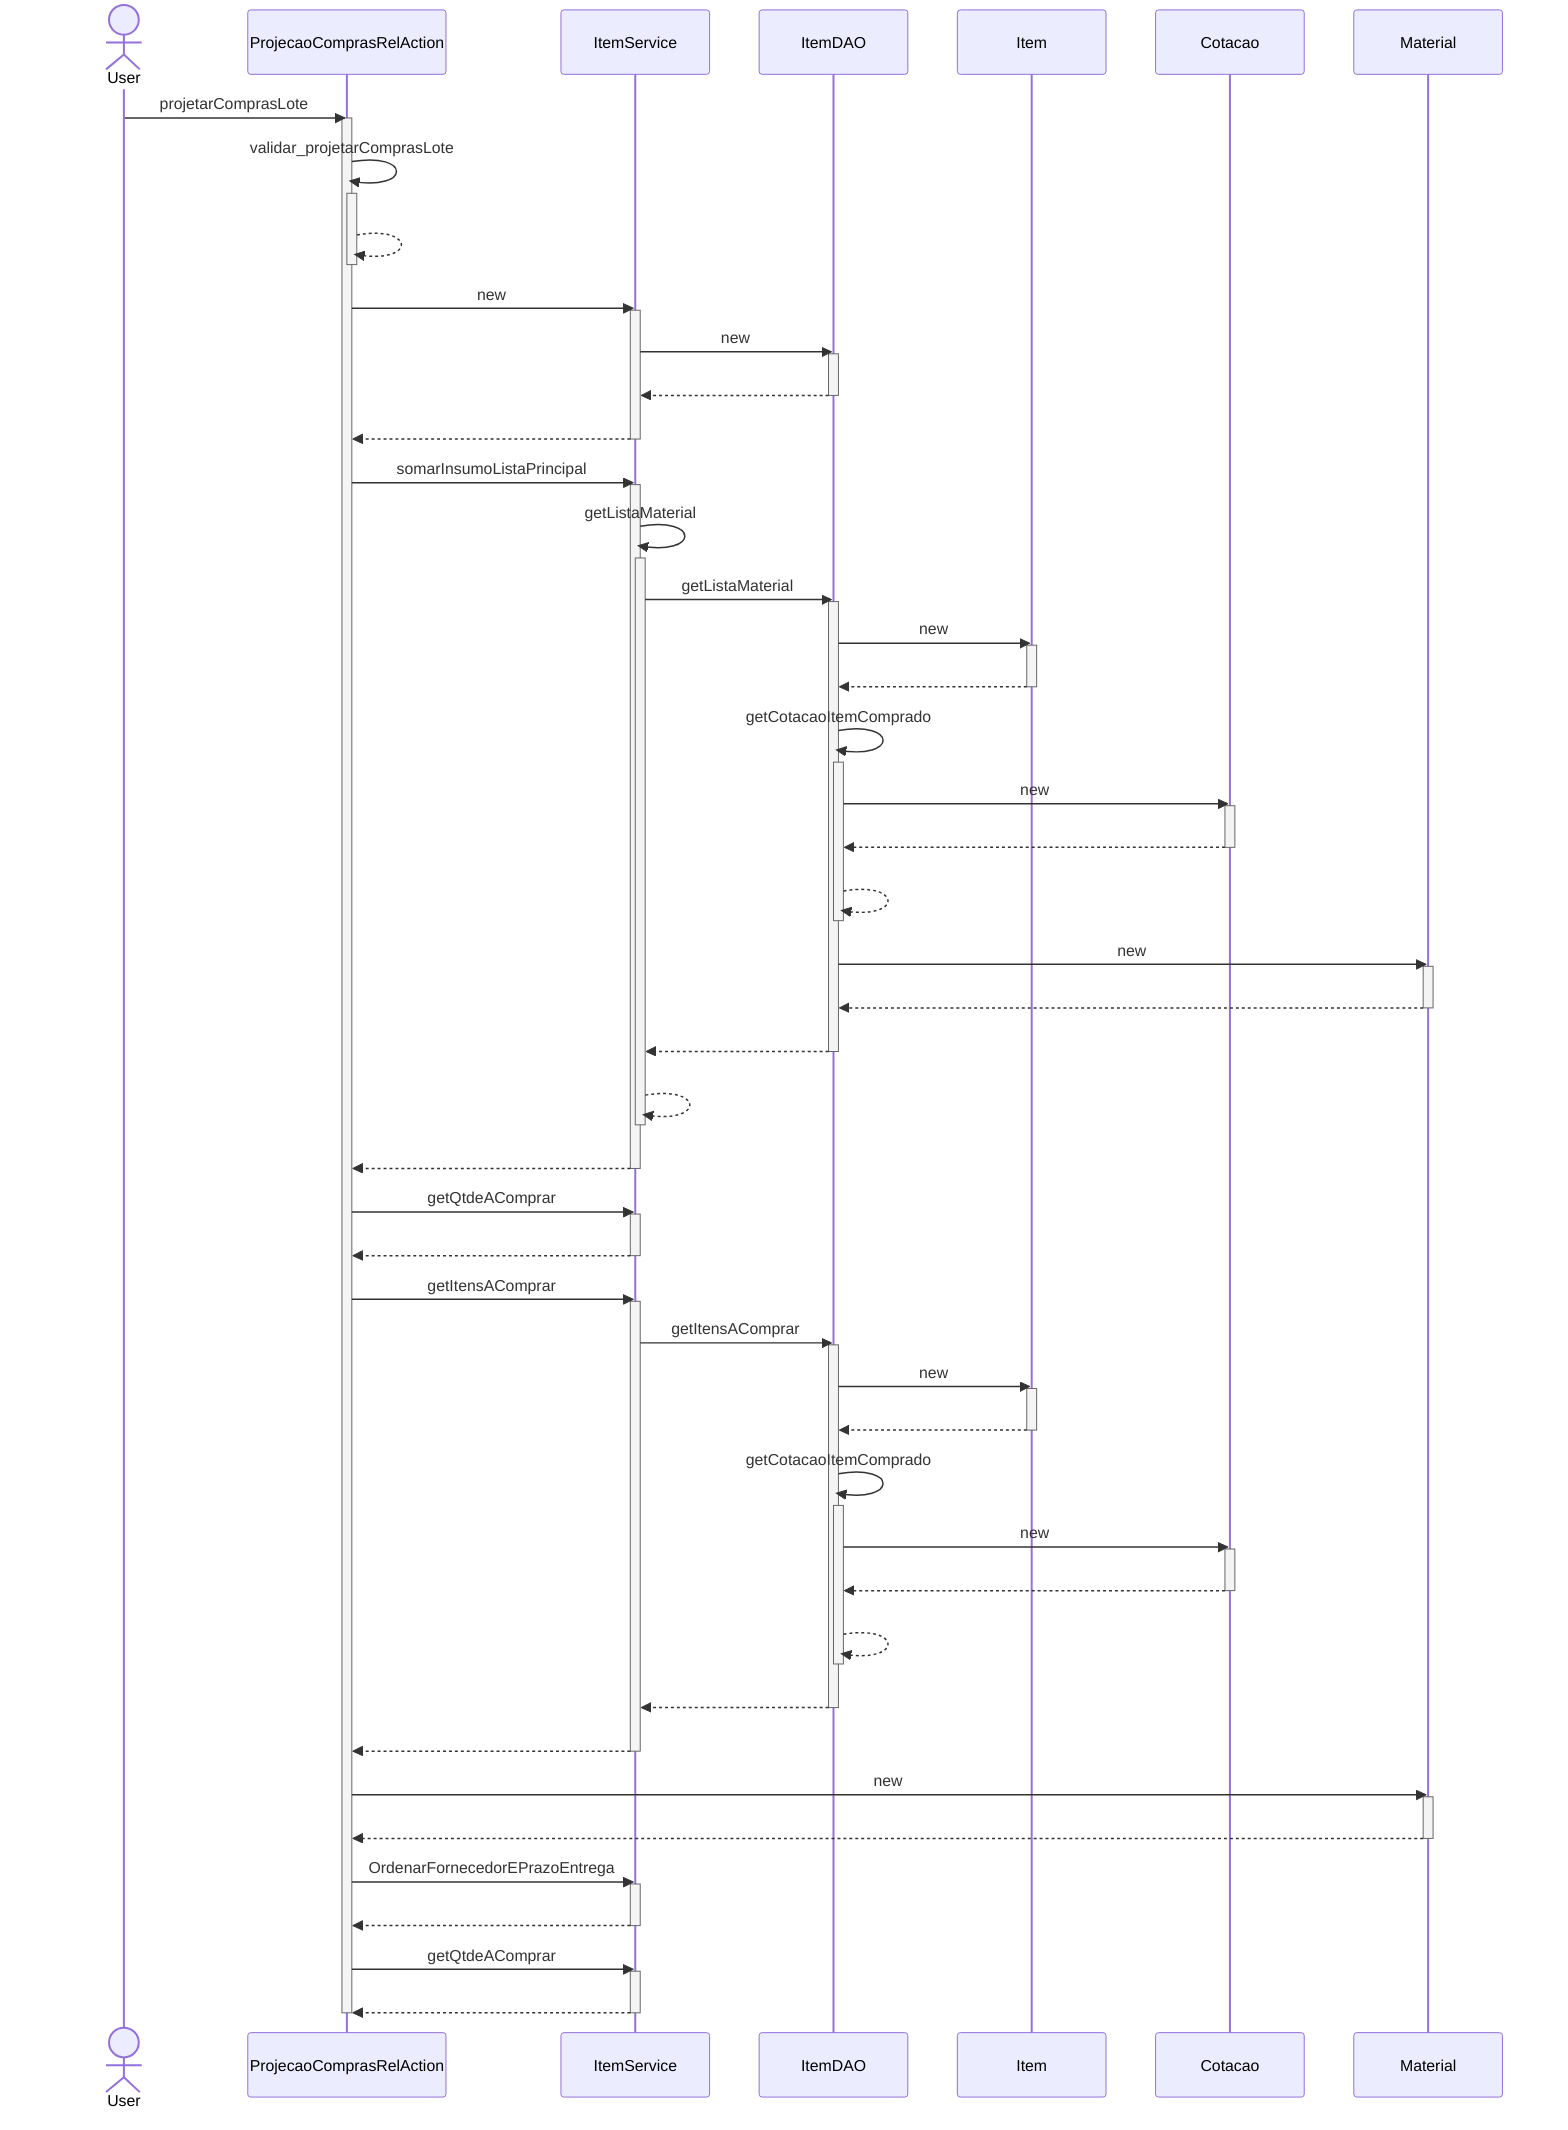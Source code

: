 sequenceDiagram
actor User
User ->> ProjecaoComprasRelAction : projetarComprasLote
activate ProjecaoComprasRelAction
ProjecaoComprasRelAction ->> ProjecaoComprasRelAction : validar_projetarComprasLote
activate ProjecaoComprasRelAction
ProjecaoComprasRelAction -->> ProjecaoComprasRelAction : #32; 
deactivate ProjecaoComprasRelAction
ProjecaoComprasRelAction ->> ItemService : new
activate ItemService
ItemService ->> ItemDAO : new
activate ItemDAO
ItemDAO -->> ItemService : #32; 
deactivate ItemDAO
ItemService -->> ProjecaoComprasRelAction : #32; 
deactivate ItemService
ProjecaoComprasRelAction ->> ItemService : somarInsumoListaPrincipal
activate ItemService
ItemService ->> ItemService : getListaMaterial
activate ItemService
ItemService ->> ItemDAO : getListaMaterial
activate ItemDAO
ItemDAO ->> Item : new
activate Item
Item -->> ItemDAO : #32; 
deactivate Item
ItemDAO ->> ItemDAO : getCotacaoItemComprado
activate ItemDAO
ItemDAO ->> Cotacao : new
activate Cotacao
Cotacao -->> ItemDAO : #32; 
deactivate Cotacao
ItemDAO -->> ItemDAO : #32; 
deactivate ItemDAO
ItemDAO ->> Material : new
activate Material
Material -->> ItemDAO : #32; 
deactivate Material
ItemDAO -->> ItemService : #32; 
deactivate ItemDAO
ItemService -->> ItemService : #32; 
deactivate ItemService
ItemService -->> ProjecaoComprasRelAction : #32; 
deactivate ItemService
ProjecaoComprasRelAction ->> ItemService : getQtdeAComprar
activate ItemService
ItemService -->> ProjecaoComprasRelAction : #32; 
deactivate ItemService
ProjecaoComprasRelAction ->> ItemService : getItensAComprar
activate ItemService
ItemService ->> ItemDAO : getItensAComprar
activate ItemDAO
ItemDAO ->> Item : new
activate Item
Item -->> ItemDAO : #32; 
deactivate Item
ItemDAO ->> ItemDAO : getCotacaoItemComprado
activate ItemDAO
ItemDAO ->> Cotacao : new
activate Cotacao
Cotacao -->> ItemDAO : #32; 
deactivate Cotacao
ItemDAO -->> ItemDAO : #32; 
deactivate ItemDAO
ItemDAO -->> ItemService : #32; 
deactivate ItemDAO
ItemService -->> ProjecaoComprasRelAction : #32; 
deactivate ItemService
ProjecaoComprasRelAction ->> Material : new
activate Material
Material -->> ProjecaoComprasRelAction : #32; 
deactivate Material
ProjecaoComprasRelAction ->> ItemService : OrdenarFornecedorEPrazoEntrega
activate ItemService
ItemService -->> ProjecaoComprasRelAction : #32; 
deactivate ItemService
ProjecaoComprasRelAction ->> ItemService : getQtdeAComprar
activate ItemService
ItemService -->> ProjecaoComprasRelAction : #32; 
deactivate ItemService
deactivate ProjecaoComprasRelAction